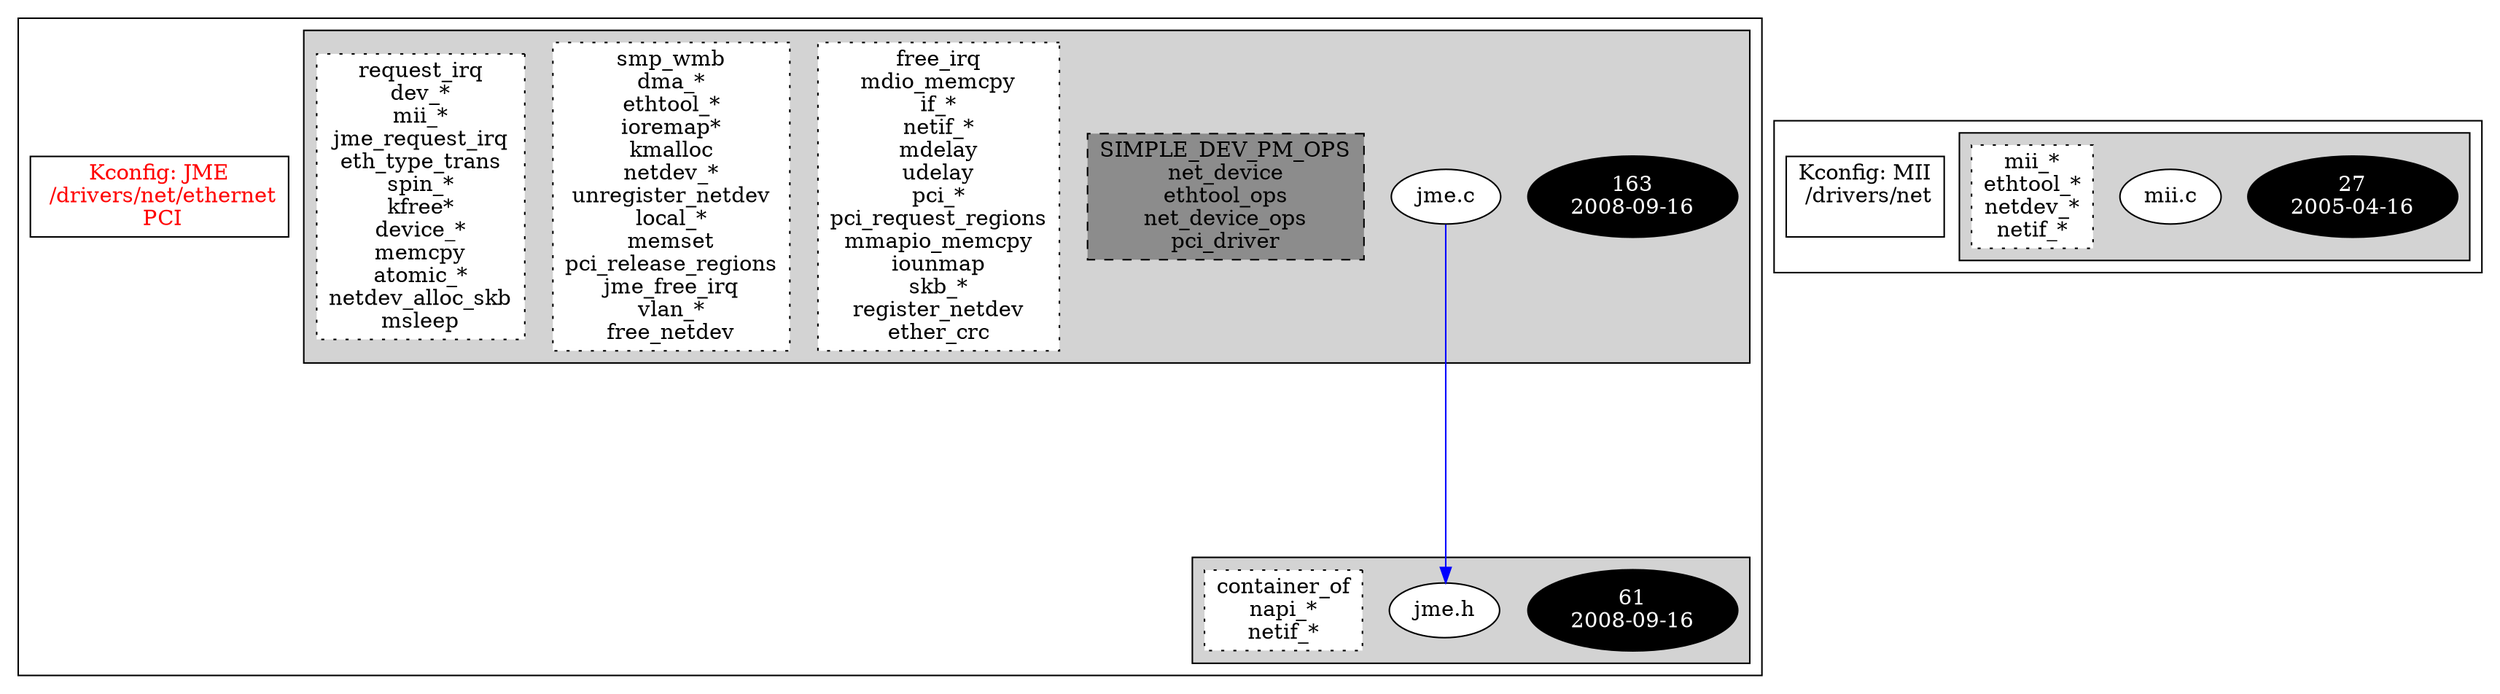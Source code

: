 digraph Driver {
	ranksep=2;
	splines=ortho;
	//Symbol: JME
	subgraph "cluster_JME"{
		subgraph "cluster_jme.h" {
			style=filled
			"commit_jme.h" [style=filled, fillcolor=black, fontcolor=white, label="61\n2008-09-16"];
			"jme.h" [style=filled, fillcolor=white, fontcolor=black, label="jme.h\n"];
			"funccall0-jme.h" [style="filled,dotted" shape=box, fillcolor=white, fontcolor=black, label="container_of\nnapi_*\nnetif_*\n"];
		}
		subgraph "cluster_jme.c" {
			style=filled
			"commit_jme.c" [style=filled, fillcolor=black, fontcolor=white, label="163\n2008-09-16"];
			"jme.c" [style=filled, fillcolor=white, fontcolor=black, label="jme.c\n"];
			"structs-jme.c" [style="filled,dashed" shape=box, fillcolor=grey55, fontcolor=black, label="SIMPLE_DEV_PM_OPS\nnet_device\nethtool_ops\nnet_device_ops\npci_driver\n"];
			"funccall3-jme.c" [style="filled,dotted" shape=box, fillcolor=white, fontcolor=black, label="free_irq\nmdio_memcpy\nif_*\nnetif_*\nmdelay\nudelay\npci_*\npci_request_regions\nmmapio_memcpy\niounmap\nskb_*\nregister_netdev\nether_crc\n"];
			"funccall2-jme.c" [style="filled,dotted" shape=box, fillcolor=white, fontcolor=black, label="smp_wmb\ndma_*\nethtool_*\nioremap*\nkmalloc\nnetdev_*\nunregister_netdev\nlocal_*\nmemset\npci_release_regions\njme_free_irq\nvlan_*\nfree_netdev\n"];
			"funccall1-jme.c" [style="filled,dotted" shape=box, fillcolor=white, fontcolor=black, label="request_irq\ndev_*\nmii_*\njme_request_irq\neth_type_trans\nspin_*\nkfree*\ndevice_*\nmemcpy\natomic_*\nnetdev_alloc_skb\nmsleep\n"];
		}
		"K:JME" [label="Kconfig: JME\n /drivers/net/ethernet\n  PCI ", shape=box, fontcolor=red];
	}
	//Symbol: MII
	subgraph "cluster_MII"{
		subgraph "cluster_mii.c" {
			style=filled
			"commit_mii.c" [style=filled, fillcolor=black, fontcolor=white, label="27\n2005-04-16"];
			"mii.c" [style=filled, fillcolor=white, fontcolor=black, label="mii.c\n"];
			"funccall0-mii.c" [style="filled,dotted" shape=box, fillcolor=white, fontcolor=black, label="mii_*\nethtool_*\nnetdev_*\nnetif_*\n"];
		}
		"K:MII" [label="Kconfig: MII\n /drivers/net\n ", shape=box];
	}
"jme.c" -> "jme.h"[color=blue];
}
